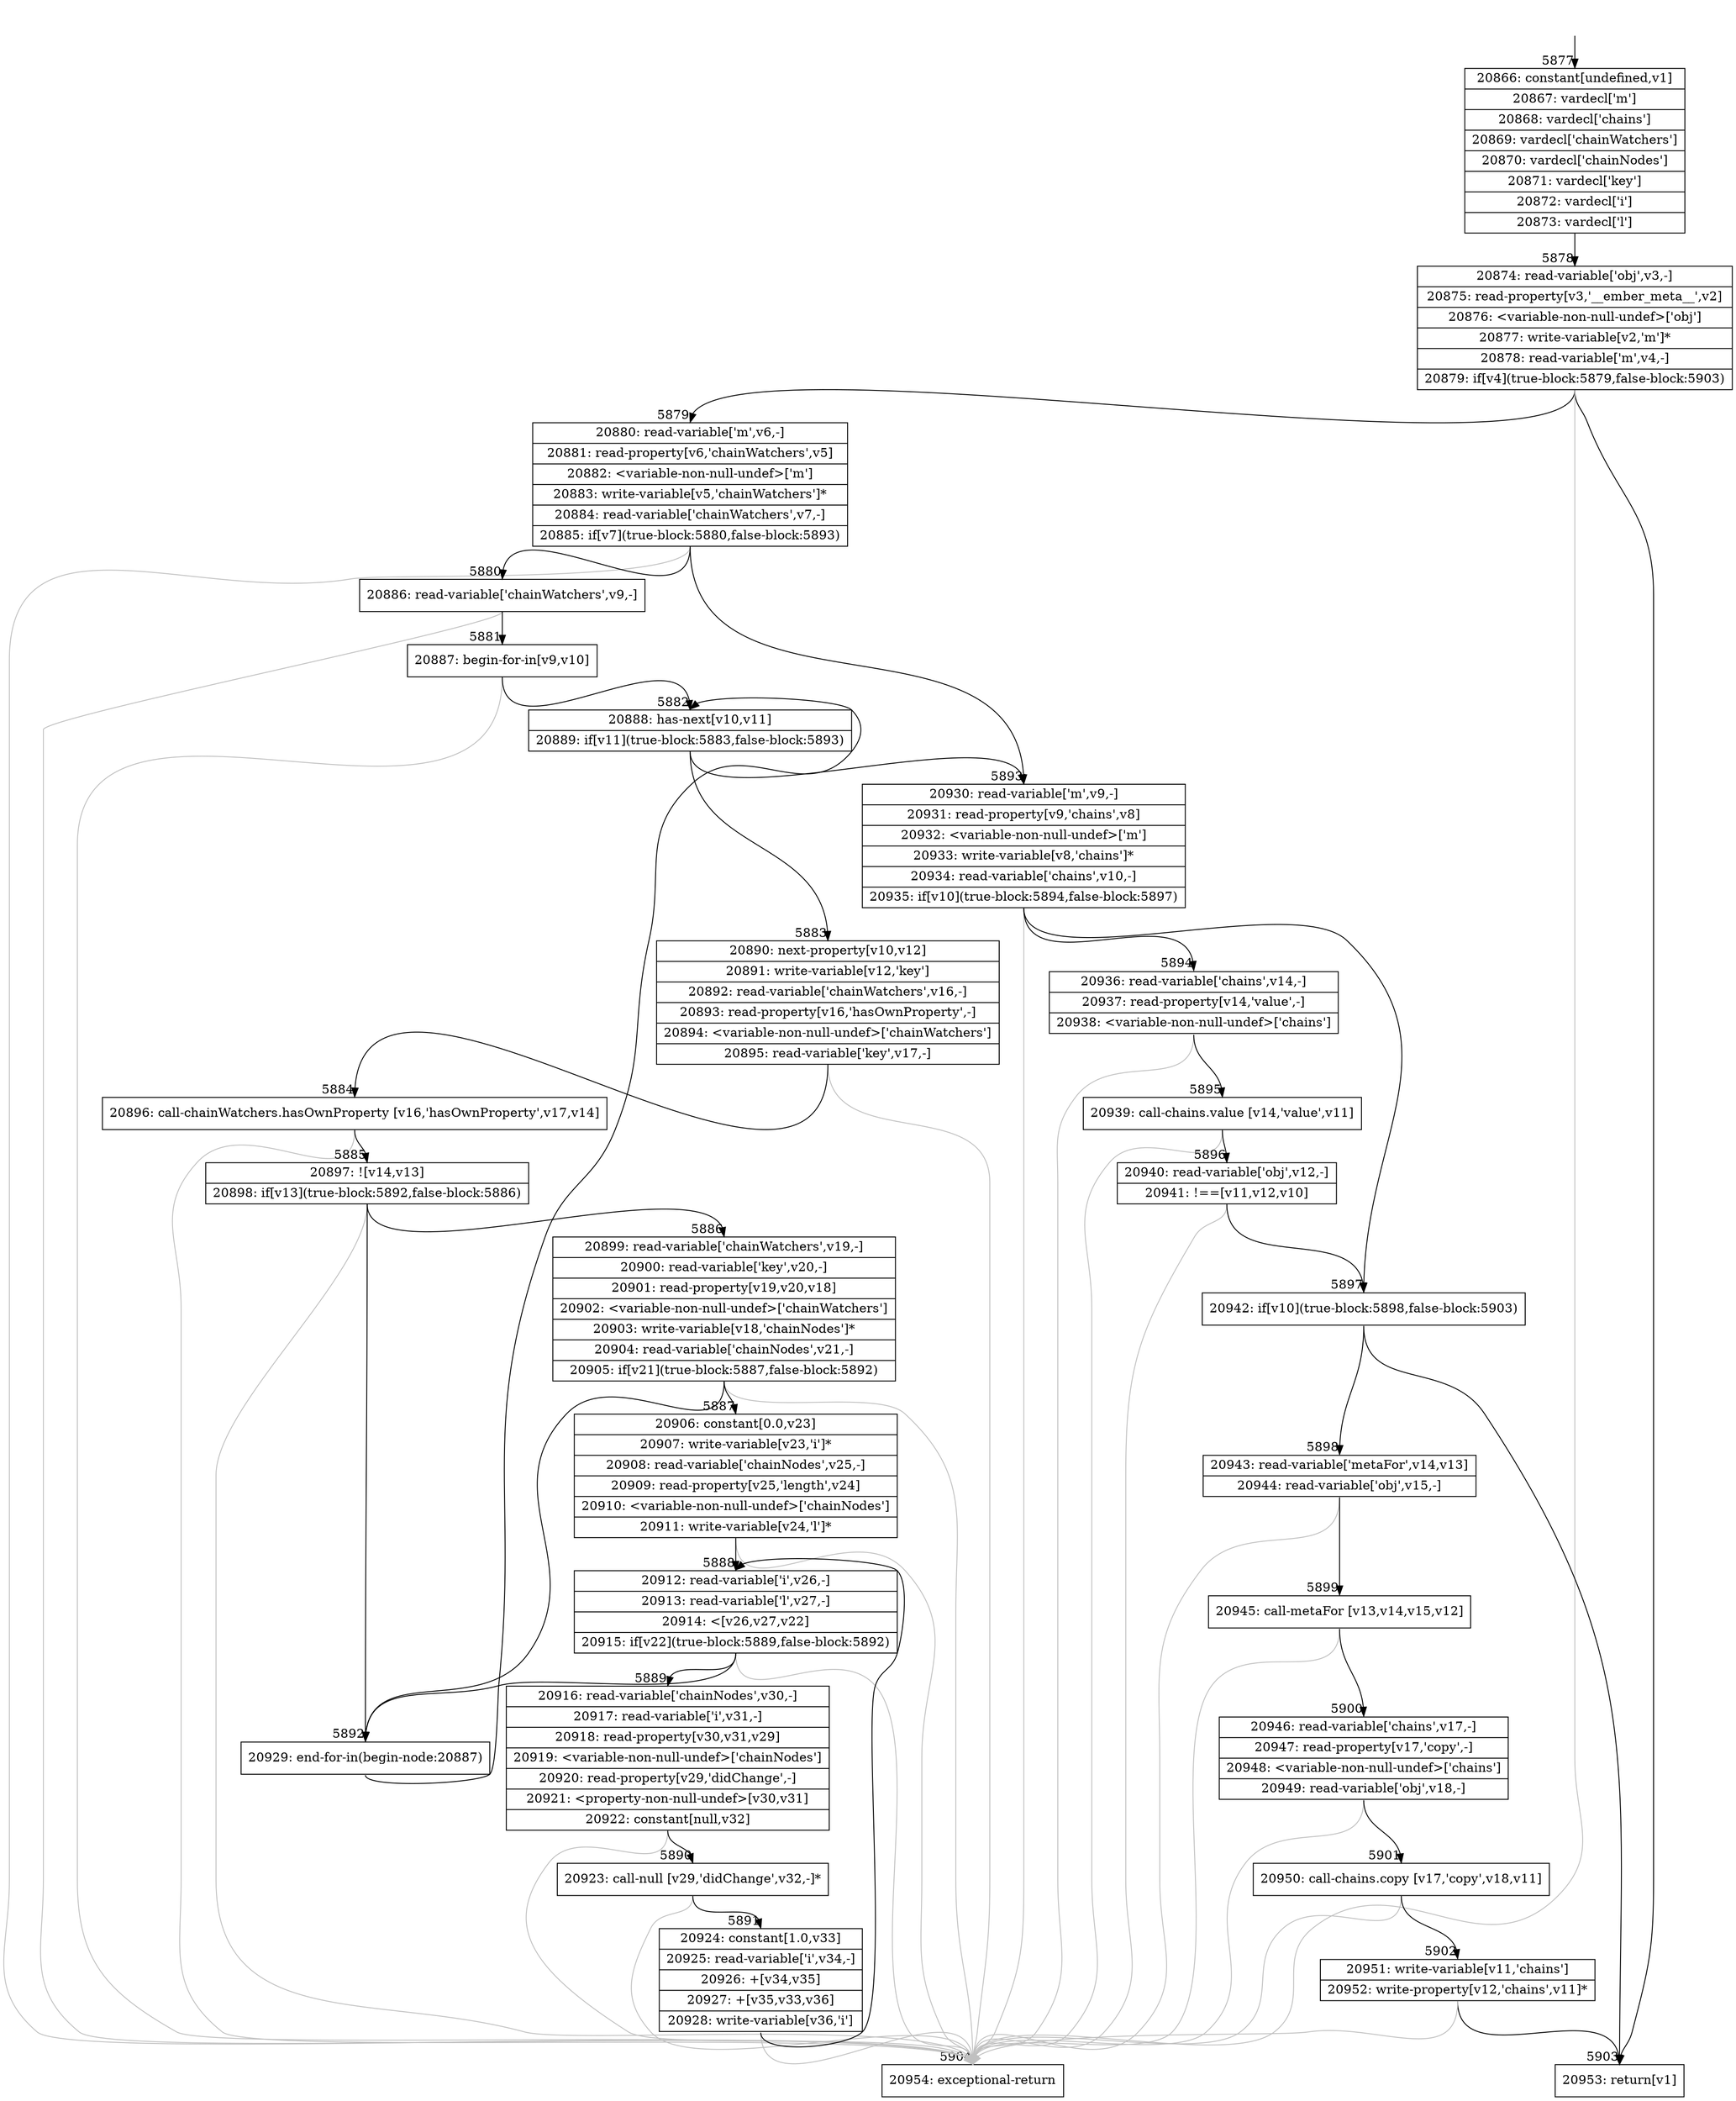 digraph {
rankdir="TD"
BB_entry472[shape=none,label=""];
BB_entry472 -> BB5877 [tailport=s, headport=n, headlabel="    5877"]
BB5877 [shape=record label="{20866: constant[undefined,v1]|20867: vardecl['m']|20868: vardecl['chains']|20869: vardecl['chainWatchers']|20870: vardecl['chainNodes']|20871: vardecl['key']|20872: vardecl['i']|20873: vardecl['l']}" ] 
BB5877 -> BB5878 [tailport=s, headport=n, headlabel="      5878"]
BB5878 [shape=record label="{20874: read-variable['obj',v3,-]|20875: read-property[v3,'__ember_meta__',v2]|20876: \<variable-non-null-undef\>['obj']|20877: write-variable[v2,'m']*|20878: read-variable['m',v4,-]|20879: if[v4](true-block:5879,false-block:5903)}" ] 
BB5878 -> BB5879 [tailport=s, headport=n, headlabel="      5879"]
BB5878 -> BB5903 [tailport=s, headport=n, headlabel="      5903"]
BB5878 -> BB5904 [tailport=s, headport=n, color=gray, headlabel="      5904"]
BB5879 [shape=record label="{20880: read-variable['m',v6,-]|20881: read-property[v6,'chainWatchers',v5]|20882: \<variable-non-null-undef\>['m']|20883: write-variable[v5,'chainWatchers']*|20884: read-variable['chainWatchers',v7,-]|20885: if[v7](true-block:5880,false-block:5893)}" ] 
BB5879 -> BB5880 [tailport=s, headport=n, headlabel="      5880"]
BB5879 -> BB5893 [tailport=s, headport=n, headlabel="      5893"]
BB5879 -> BB5904 [tailport=s, headport=n, color=gray]
BB5880 [shape=record label="{20886: read-variable['chainWatchers',v9,-]}" ] 
BB5880 -> BB5881 [tailport=s, headport=n, headlabel="      5881"]
BB5880 -> BB5904 [tailport=s, headport=n, color=gray]
BB5881 [shape=record label="{20887: begin-for-in[v9,v10]}" ] 
BB5881 -> BB5882 [tailport=s, headport=n, headlabel="      5882"]
BB5881 -> BB5904 [tailport=s, headport=n, color=gray]
BB5882 [shape=record label="{20888: has-next[v10,v11]|20889: if[v11](true-block:5883,false-block:5893)}" ] 
BB5882 -> BB5883 [tailport=s, headport=n, headlabel="      5883"]
BB5882 -> BB5893 [tailport=s, headport=n]
BB5883 [shape=record label="{20890: next-property[v10,v12]|20891: write-variable[v12,'key']|20892: read-variable['chainWatchers',v16,-]|20893: read-property[v16,'hasOwnProperty',-]|20894: \<variable-non-null-undef\>['chainWatchers']|20895: read-variable['key',v17,-]}" ] 
BB5883 -> BB5884 [tailport=s, headport=n, headlabel="      5884"]
BB5883 -> BB5904 [tailport=s, headport=n, color=gray]
BB5884 [shape=record label="{20896: call-chainWatchers.hasOwnProperty [v16,'hasOwnProperty',v17,v14]}" ] 
BB5884 -> BB5885 [tailport=s, headport=n, headlabel="      5885"]
BB5884 -> BB5904 [tailport=s, headport=n, color=gray]
BB5885 [shape=record label="{20897: ![v14,v13]|20898: if[v13](true-block:5892,false-block:5886)}" ] 
BB5885 -> BB5892 [tailport=s, headport=n, headlabel="      5892"]
BB5885 -> BB5886 [tailport=s, headport=n, headlabel="      5886"]
BB5885 -> BB5904 [tailport=s, headport=n, color=gray]
BB5886 [shape=record label="{20899: read-variable['chainWatchers',v19,-]|20900: read-variable['key',v20,-]|20901: read-property[v19,v20,v18]|20902: \<variable-non-null-undef\>['chainWatchers']|20903: write-variable[v18,'chainNodes']*|20904: read-variable['chainNodes',v21,-]|20905: if[v21](true-block:5887,false-block:5892)}" ] 
BB5886 -> BB5887 [tailport=s, headport=n, headlabel="      5887"]
BB5886 -> BB5892 [tailport=s, headport=n]
BB5886 -> BB5904 [tailport=s, headport=n, color=gray]
BB5887 [shape=record label="{20906: constant[0.0,v23]|20907: write-variable[v23,'i']*|20908: read-variable['chainNodes',v25,-]|20909: read-property[v25,'length',v24]|20910: \<variable-non-null-undef\>['chainNodes']|20911: write-variable[v24,'l']*}" ] 
BB5887 -> BB5888 [tailport=s, headport=n, headlabel="      5888"]
BB5887 -> BB5904 [tailport=s, headport=n, color=gray]
BB5888 [shape=record label="{20912: read-variable['i',v26,-]|20913: read-variable['l',v27,-]|20914: \<[v26,v27,v22]|20915: if[v22](true-block:5889,false-block:5892)}" ] 
BB5888 -> BB5889 [tailport=s, headport=n, headlabel="      5889"]
BB5888 -> BB5892 [tailport=s, headport=n]
BB5888 -> BB5904 [tailport=s, headport=n, color=gray]
BB5889 [shape=record label="{20916: read-variable['chainNodes',v30,-]|20917: read-variable['i',v31,-]|20918: read-property[v30,v31,v29]|20919: \<variable-non-null-undef\>['chainNodes']|20920: read-property[v29,'didChange',-]|20921: \<property-non-null-undef\>[v30,v31]|20922: constant[null,v32]}" ] 
BB5889 -> BB5890 [tailport=s, headport=n, headlabel="      5890"]
BB5889 -> BB5904 [tailport=s, headport=n, color=gray]
BB5890 [shape=record label="{20923: call-null [v29,'didChange',v32,-]*}" ] 
BB5890 -> BB5891 [tailport=s, headport=n, headlabel="      5891"]
BB5890 -> BB5904 [tailport=s, headport=n, color=gray]
BB5891 [shape=record label="{20924: constant[1.0,v33]|20925: read-variable['i',v34,-]|20926: +[v34,v35]|20927: +[v35,v33,v36]|20928: write-variable[v36,'i']}" ] 
BB5891 -> BB5888 [tailport=s, headport=n]
BB5891 -> BB5904 [tailport=s, headport=n, color=gray]
BB5892 [shape=record label="{20929: end-for-in(begin-node:20887)}" ] 
BB5892 -> BB5882 [tailport=s, headport=n]
BB5893 [shape=record label="{20930: read-variable['m',v9,-]|20931: read-property[v9,'chains',v8]|20932: \<variable-non-null-undef\>['m']|20933: write-variable[v8,'chains']*|20934: read-variable['chains',v10,-]|20935: if[v10](true-block:5894,false-block:5897)}" ] 
BB5893 -> BB5897 [tailport=s, headport=n, headlabel="      5897"]
BB5893 -> BB5894 [tailport=s, headport=n, headlabel="      5894"]
BB5893 -> BB5904 [tailport=s, headport=n, color=gray]
BB5894 [shape=record label="{20936: read-variable['chains',v14,-]|20937: read-property[v14,'value',-]|20938: \<variable-non-null-undef\>['chains']}" ] 
BB5894 -> BB5895 [tailport=s, headport=n, headlabel="      5895"]
BB5894 -> BB5904 [tailport=s, headport=n, color=gray]
BB5895 [shape=record label="{20939: call-chains.value [v14,'value',v11]}" ] 
BB5895 -> BB5896 [tailport=s, headport=n, headlabel="      5896"]
BB5895 -> BB5904 [tailport=s, headport=n, color=gray]
BB5896 [shape=record label="{20940: read-variable['obj',v12,-]|20941: !==[v11,v12,v10]}" ] 
BB5896 -> BB5897 [tailport=s, headport=n]
BB5896 -> BB5904 [tailport=s, headport=n, color=gray]
BB5897 [shape=record label="{20942: if[v10](true-block:5898,false-block:5903)}" ] 
BB5897 -> BB5898 [tailport=s, headport=n, headlabel="      5898"]
BB5897 -> BB5903 [tailport=s, headport=n]
BB5898 [shape=record label="{20943: read-variable['metaFor',v14,v13]|20944: read-variable['obj',v15,-]}" ] 
BB5898 -> BB5899 [tailport=s, headport=n, headlabel="      5899"]
BB5898 -> BB5904 [tailport=s, headport=n, color=gray]
BB5899 [shape=record label="{20945: call-metaFor [v13,v14,v15,v12]}" ] 
BB5899 -> BB5900 [tailport=s, headport=n, headlabel="      5900"]
BB5899 -> BB5904 [tailport=s, headport=n, color=gray]
BB5900 [shape=record label="{20946: read-variable['chains',v17,-]|20947: read-property[v17,'copy',-]|20948: \<variable-non-null-undef\>['chains']|20949: read-variable['obj',v18,-]}" ] 
BB5900 -> BB5901 [tailport=s, headport=n, headlabel="      5901"]
BB5900 -> BB5904 [tailport=s, headport=n, color=gray]
BB5901 [shape=record label="{20950: call-chains.copy [v17,'copy',v18,v11]}" ] 
BB5901 -> BB5902 [tailport=s, headport=n, headlabel="      5902"]
BB5901 -> BB5904 [tailport=s, headport=n, color=gray]
BB5902 [shape=record label="{20951: write-variable[v11,'chains']|20952: write-property[v12,'chains',v11]*}" ] 
BB5902 -> BB5903 [tailport=s, headport=n]
BB5902 -> BB5904 [tailport=s, headport=n, color=gray]
BB5903 [shape=record label="{20953: return[v1]}" ] 
BB5904 [shape=record label="{20954: exceptional-return}" ] 
//#$~ 10578
}
